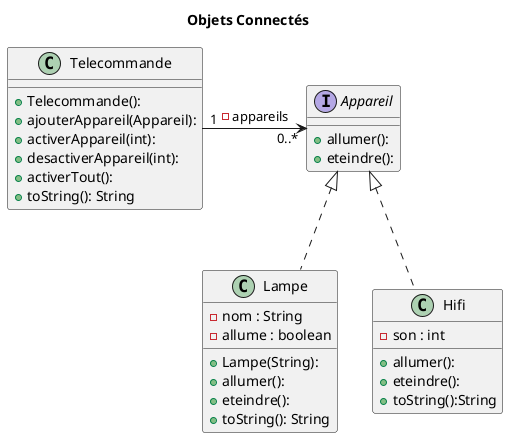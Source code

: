 @startuml
title Objets Connectés

'''classes
class Telecommande{
    + Telecommande():
    + ajouterAppareil(Appareil):
    + activerAppareil(int):
    + desactiverAppareil(int):
    + activerTout():
    + toString(): String
}

interface Appareil{
    + allumer():
    + eteindre():
}

class Lampe{
    - nom : String
    - allume : boolean

    + Lampe(String):
    + allumer():
    + eteindre():
    + toString(): String
}

class Hifi{
    - son : int

    + allumer():
    + eteindre():
    + toString():String
}

'''relations
Appareil <|.. Lampe
Appareil <|.. Hifi
Telecommande "1" -> "0..*" Appareil : - appareils
@enduml